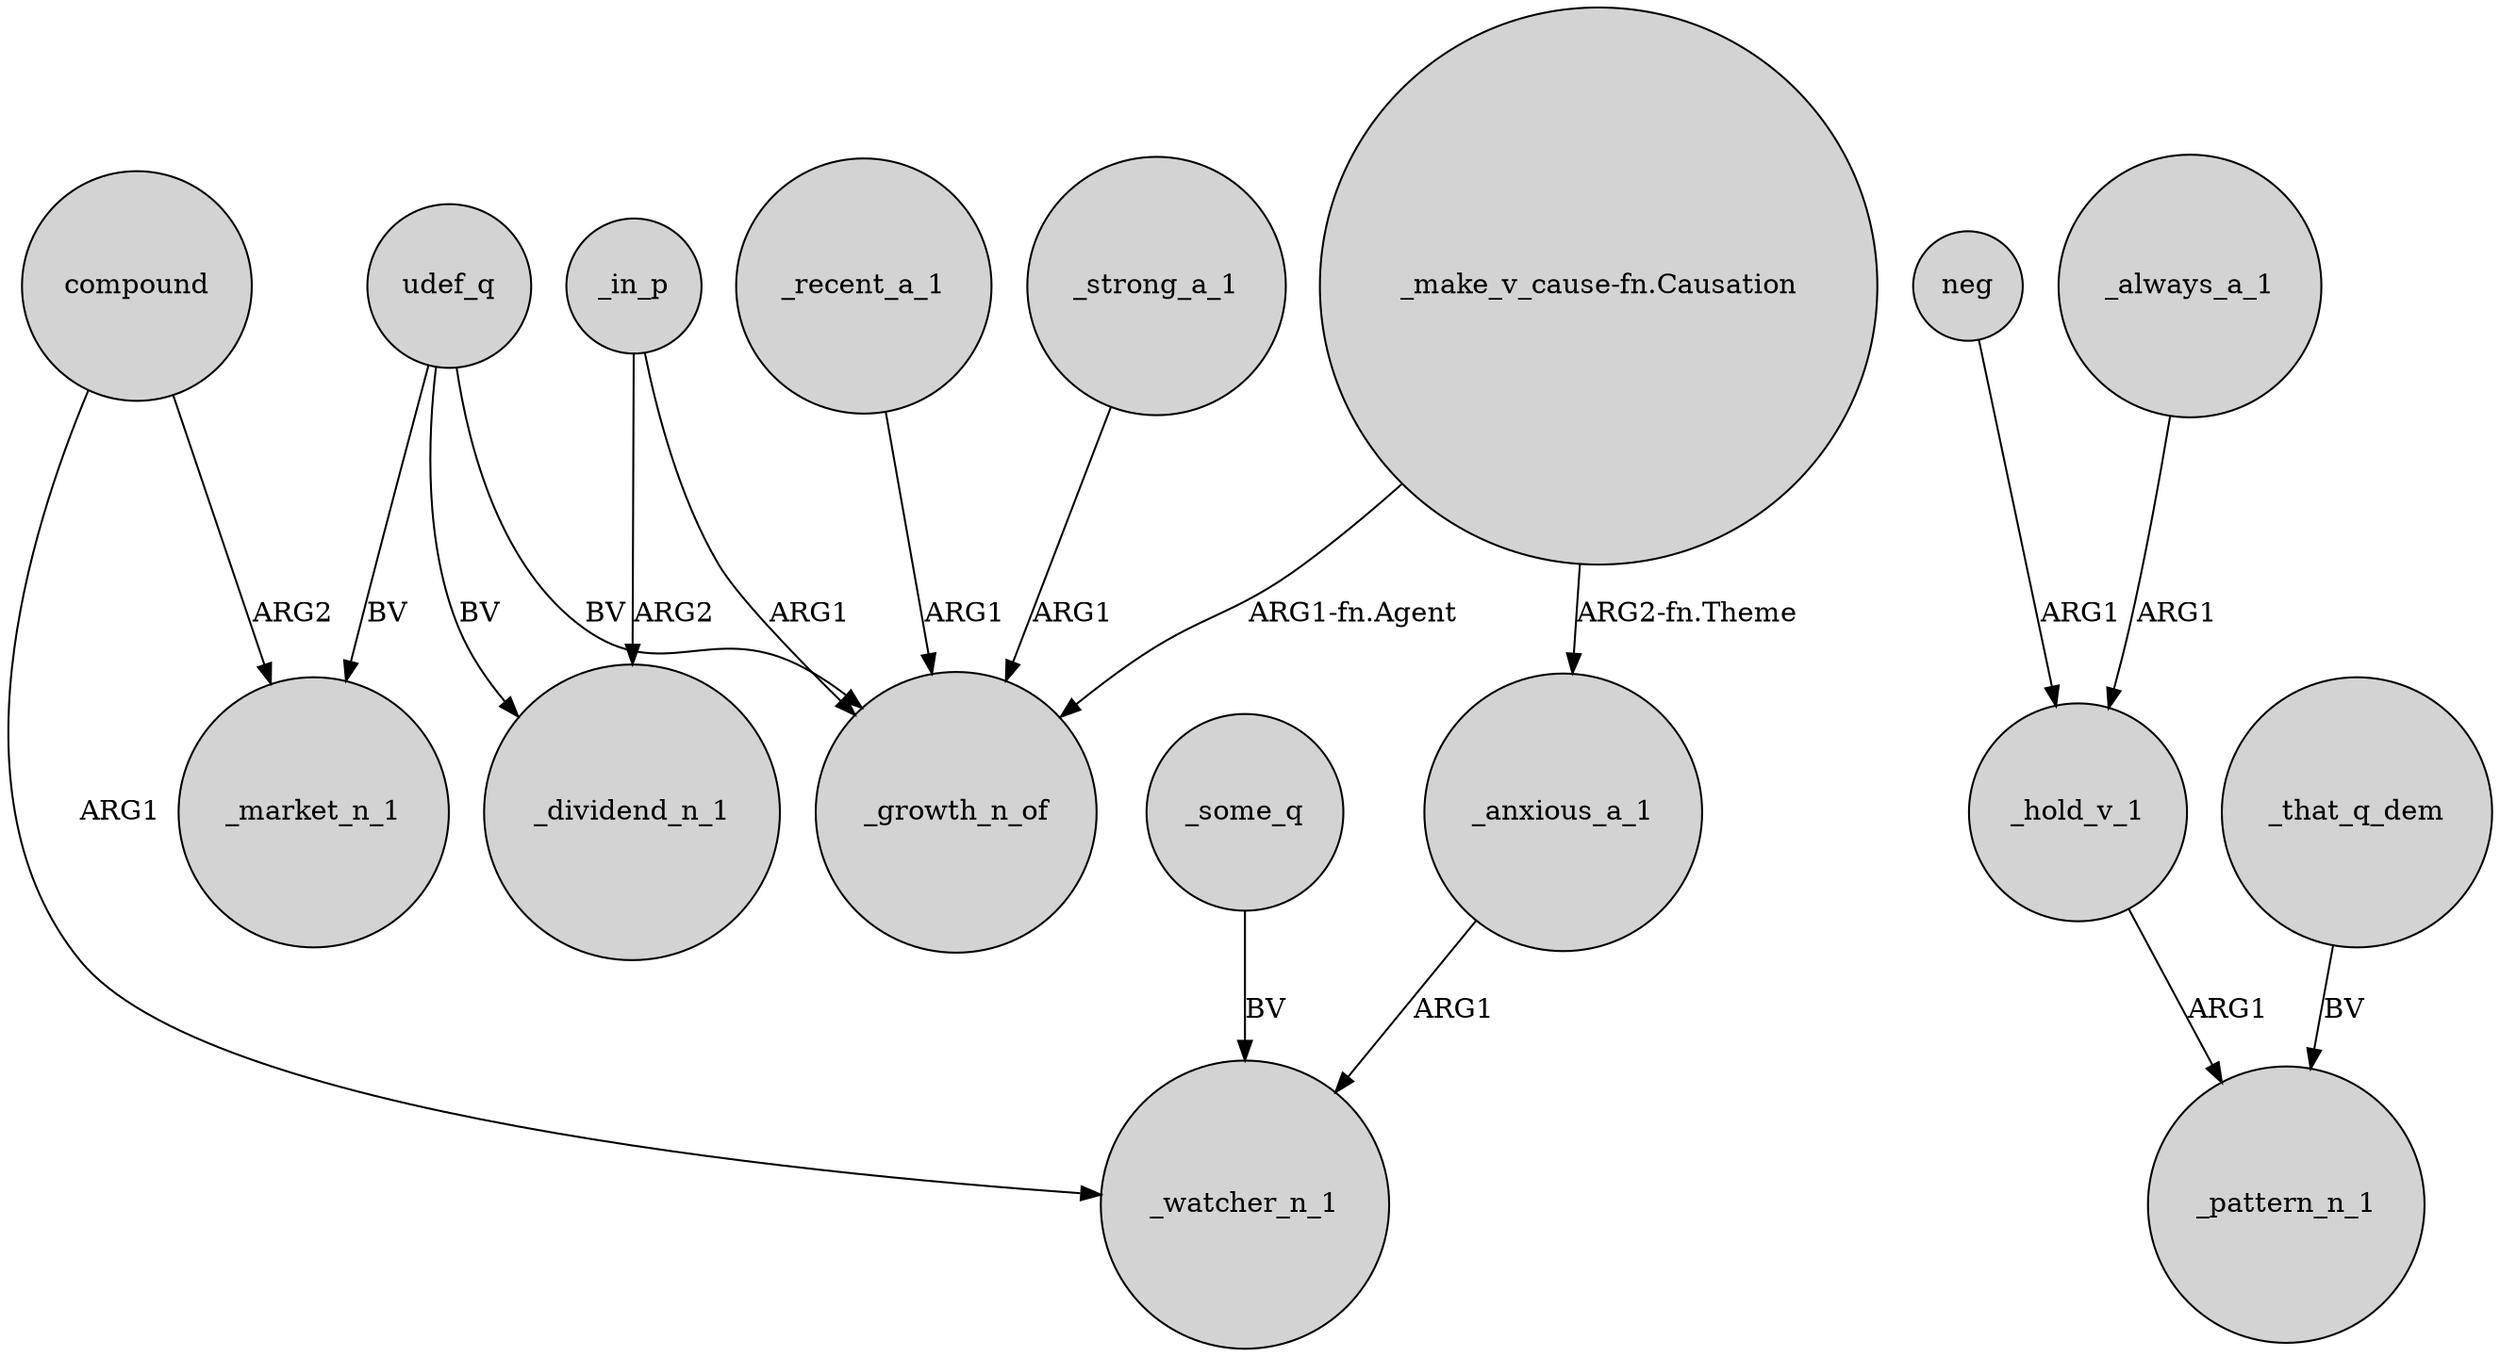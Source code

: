 digraph {
	node [shape=circle style=filled]
	compound -> _market_n_1 [label=ARG2]
	_some_q -> _watcher_n_1 [label=BV]
	_in_p -> _dividend_n_1 [label=ARG2]
	neg -> _hold_v_1 [label=ARG1]
	_recent_a_1 -> _growth_n_of [label=ARG1]
	udef_q -> _market_n_1 [label=BV]
	udef_q -> _dividend_n_1 [label=BV]
	_always_a_1 -> _hold_v_1 [label=ARG1]
	compound -> _watcher_n_1 [label=ARG1]
	udef_q -> _growth_n_of [label=BV]
	"_make_v_cause-fn.Causation" -> _anxious_a_1 [label="ARG2-fn.Theme"]
	_that_q_dem -> _pattern_n_1 [label=BV]
	_strong_a_1 -> _growth_n_of [label=ARG1]
	_anxious_a_1 -> _watcher_n_1 [label=ARG1]
	_hold_v_1 -> _pattern_n_1 [label=ARG1]
	_in_p -> _growth_n_of [label=ARG1]
	"_make_v_cause-fn.Causation" -> _growth_n_of [label="ARG1-fn.Agent"]
}
